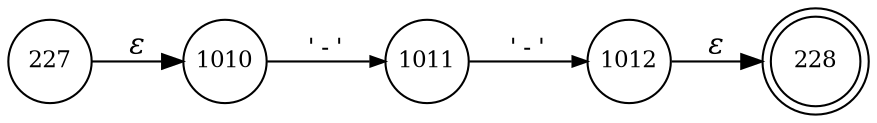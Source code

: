 digraph ATN {
rankdir=LR;
s228[fontsize=11, label="228", shape=doublecircle, fixedsize=true, width=.6];
s1010[fontsize=11,label="1010", shape=circle, fixedsize=true, width=.55, peripheries=1];
s227[fontsize=11,label="227", shape=circle, fixedsize=true, width=.55, peripheries=1];
s1011[fontsize=11,label="1011", shape=circle, fixedsize=true, width=.55, peripheries=1];
s1012[fontsize=11,label="1012", shape=circle, fixedsize=true, width=.55, peripheries=1];
s227 -> s1010 [fontname="Times-Italic", label="&epsilon;"];
s1010 -> s1011 [fontsize=11, fontname="Courier", arrowsize=.7, label = "'-'", arrowhead = normal];
s1011 -> s1012 [fontsize=11, fontname="Courier", arrowsize=.7, label = "'-'", arrowhead = normal];
s1012 -> s228 [fontname="Times-Italic", label="&epsilon;"];
}